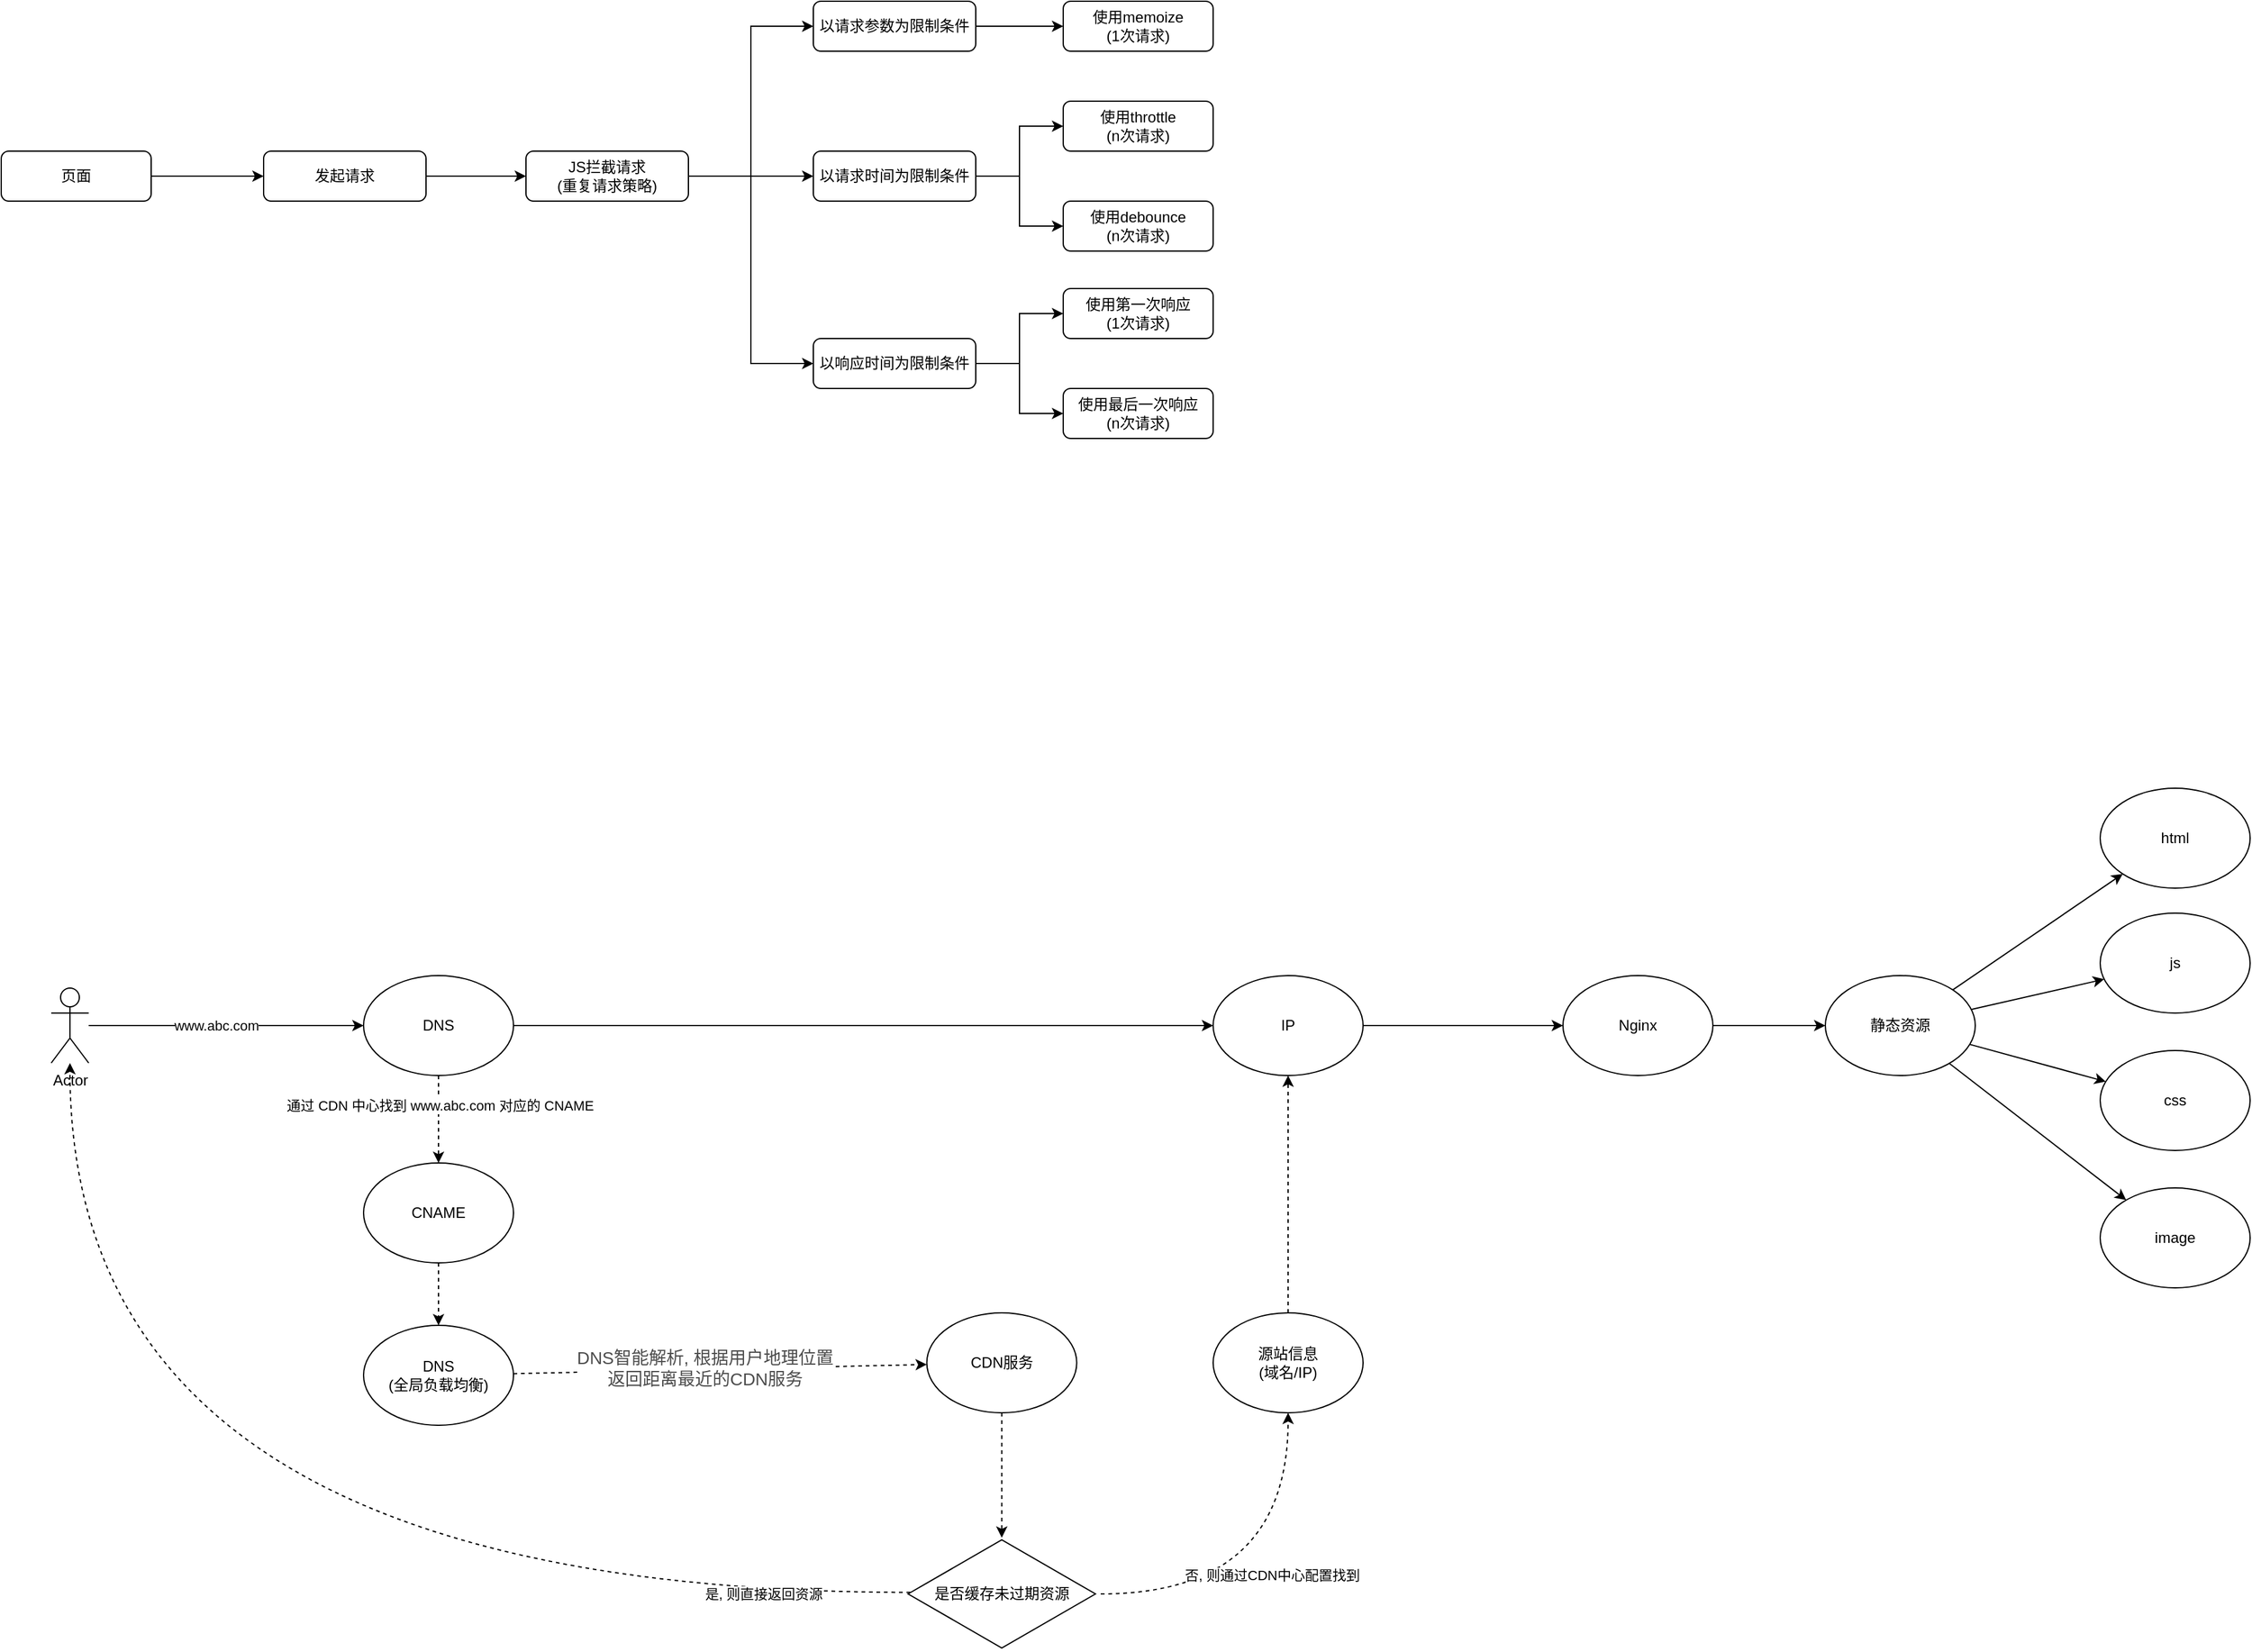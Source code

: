 <mxfile version="15.8.8" type="github">
  <diagram id="C5RBs43oDa-KdzZeNtuy" name="Page-1">
    <mxGraphModel dx="1205" dy="1758" grid="1" gridSize="10" guides="1" tooltips="1" connect="1" arrows="1" fold="1" page="1" pageScale="1" pageWidth="827" pageHeight="1169" math="0" shadow="0">
      <root>
        <mxCell id="WIyWlLk6GJQsqaUBKTNV-0" />
        <mxCell id="WIyWlLk6GJQsqaUBKTNV-1" parent="WIyWlLk6GJQsqaUBKTNV-0" />
        <mxCell id="CIkHukfEwXbe2Xlf_tDN-55" value="" style="edgeStyle=orthogonalEdgeStyle;rounded=0;orthogonalLoop=1;jettySize=auto;html=1;" parent="WIyWlLk6GJQsqaUBKTNV-1" source="WIyWlLk6GJQsqaUBKTNV-3" target="CIkHukfEwXbe2Xlf_tDN-0" edge="1">
          <mxGeometry relative="1" as="geometry">
            <mxPoint x="240" y="-140" as="targetPoint" />
          </mxGeometry>
        </mxCell>
        <mxCell id="WIyWlLk6GJQsqaUBKTNV-3" value="页面" style="rounded=1;whiteSpace=wrap;html=1;fontSize=12;glass=0;strokeWidth=1;shadow=0;" parent="WIyWlLk6GJQsqaUBKTNV-1" vertex="1">
          <mxGeometry x="40" y="-160" width="120" height="40" as="geometry" />
        </mxCell>
        <mxCell id="CIkHukfEwXbe2Xlf_tDN-3" style="edgeStyle=orthogonalEdgeStyle;rounded=0;orthogonalLoop=1;jettySize=auto;html=1;entryX=0;entryY=0.5;entryDx=0;entryDy=0;exitX=1;exitY=0.5;exitDx=0;exitDy=0;" parent="WIyWlLk6GJQsqaUBKTNV-1" source="CIkHukfEwXbe2Xlf_tDN-33" target="CIkHukfEwXbe2Xlf_tDN-2" edge="1">
          <mxGeometry relative="1" as="geometry">
            <mxPoint x="630" y="-140" as="sourcePoint" />
          </mxGeometry>
        </mxCell>
        <mxCell id="CIkHukfEwXbe2Xlf_tDN-13" style="edgeStyle=orthogonalEdgeStyle;rounded=0;orthogonalLoop=1;jettySize=auto;html=1;entryX=0;entryY=0.5;entryDx=0;entryDy=0;exitX=1;exitY=0.5;exitDx=0;exitDy=0;" parent="WIyWlLk6GJQsqaUBKTNV-1" source="CIkHukfEwXbe2Xlf_tDN-33" target="CIkHukfEwXbe2Xlf_tDN-12" edge="1">
          <mxGeometry relative="1" as="geometry">
            <mxPoint x="630" y="-140" as="sourcePoint" />
          </mxGeometry>
        </mxCell>
        <mxCell id="CIkHukfEwXbe2Xlf_tDN-20" style="edgeStyle=orthogonalEdgeStyle;rounded=0;orthogonalLoop=1;jettySize=auto;html=1;entryX=0;entryY=0.5;entryDx=0;entryDy=0;exitX=1;exitY=0.5;exitDx=0;exitDy=0;" parent="WIyWlLk6GJQsqaUBKTNV-1" source="CIkHukfEwXbe2Xlf_tDN-33" target="CIkHukfEwXbe2Xlf_tDN-19" edge="1">
          <mxGeometry relative="1" as="geometry">
            <mxPoint x="630" y="-140" as="sourcePoint" />
          </mxGeometry>
        </mxCell>
        <mxCell id="CIkHukfEwXbe2Xlf_tDN-34" value="" style="edgeStyle=orthogonalEdgeStyle;rounded=0;orthogonalLoop=1;jettySize=auto;html=1;" parent="WIyWlLk6GJQsqaUBKTNV-1" source="CIkHukfEwXbe2Xlf_tDN-0" target="CIkHukfEwXbe2Xlf_tDN-33" edge="1">
          <mxGeometry relative="1" as="geometry" />
        </mxCell>
        <mxCell id="CIkHukfEwXbe2Xlf_tDN-0" value="发起请求" style="rounded=1;whiteSpace=wrap;html=1;fontSize=12;glass=0;strokeWidth=1;shadow=0;" parent="WIyWlLk6GJQsqaUBKTNV-1" vertex="1">
          <mxGeometry x="250" y="-160" width="130" height="40" as="geometry" />
        </mxCell>
        <mxCell id="CIkHukfEwXbe2Xlf_tDN-14" style="edgeStyle=orthogonalEdgeStyle;rounded=0;orthogonalLoop=1;jettySize=auto;html=1;" parent="WIyWlLk6GJQsqaUBKTNV-1" source="CIkHukfEwXbe2Xlf_tDN-2" target="CIkHukfEwXbe2Xlf_tDN-4" edge="1">
          <mxGeometry relative="1" as="geometry" />
        </mxCell>
        <mxCell id="CIkHukfEwXbe2Xlf_tDN-16" value="" style="edgeStyle=orthogonalEdgeStyle;rounded=0;orthogonalLoop=1;jettySize=auto;html=1;" parent="WIyWlLk6GJQsqaUBKTNV-1" source="CIkHukfEwXbe2Xlf_tDN-2" target="CIkHukfEwXbe2Xlf_tDN-5" edge="1">
          <mxGeometry relative="1" as="geometry">
            <mxPoint x="900" y="10" as="targetPoint" />
          </mxGeometry>
        </mxCell>
        <mxCell id="CIkHukfEwXbe2Xlf_tDN-2" value="以响应时间为限制条件" style="rounded=1;whiteSpace=wrap;html=1;fontSize=12;glass=0;strokeWidth=1;shadow=0;" parent="WIyWlLk6GJQsqaUBKTNV-1" vertex="1">
          <mxGeometry x="690" y="-10" width="130" height="40" as="geometry" />
        </mxCell>
        <mxCell id="CIkHukfEwXbe2Xlf_tDN-4" value="使用第一次响应&lt;br&gt;(1次请求)" style="rounded=1;whiteSpace=wrap;html=1;fontSize=12;glass=0;strokeWidth=1;shadow=0;" parent="WIyWlLk6GJQsqaUBKTNV-1" vertex="1">
          <mxGeometry x="890" y="-50" width="120" height="40" as="geometry" />
        </mxCell>
        <mxCell id="CIkHukfEwXbe2Xlf_tDN-5" value="使用最后一次响应&lt;br&gt;(n次请求)" style="rounded=1;whiteSpace=wrap;html=1;fontSize=12;glass=0;strokeWidth=1;shadow=0;" parent="WIyWlLk6GJQsqaUBKTNV-1" vertex="1">
          <mxGeometry x="890" y="30" width="120" height="40" as="geometry" />
        </mxCell>
        <mxCell id="CIkHukfEwXbe2Xlf_tDN-6" value="使用throttle&lt;br&gt;(n次请求)" style="rounded=1;whiteSpace=wrap;html=1;fontSize=12;glass=0;strokeWidth=1;shadow=0;" parent="WIyWlLk6GJQsqaUBKTNV-1" vertex="1">
          <mxGeometry x="890" y="-200" width="120" height="40" as="geometry" />
        </mxCell>
        <mxCell id="CIkHukfEwXbe2Xlf_tDN-7" value="使用debounce&lt;br&gt;(n次请求)" style="rounded=1;whiteSpace=wrap;html=1;fontSize=12;glass=0;strokeWidth=1;shadow=0;" parent="WIyWlLk6GJQsqaUBKTNV-1" vertex="1">
          <mxGeometry x="890" y="-120" width="120" height="40" as="geometry" />
        </mxCell>
        <mxCell id="CIkHukfEwXbe2Xlf_tDN-17" value="" style="edgeStyle=orthogonalEdgeStyle;rounded=0;orthogonalLoop=1;jettySize=auto;html=1;" parent="WIyWlLk6GJQsqaUBKTNV-1" source="CIkHukfEwXbe2Xlf_tDN-12" target="CIkHukfEwXbe2Xlf_tDN-6" edge="1">
          <mxGeometry relative="1" as="geometry" />
        </mxCell>
        <mxCell id="CIkHukfEwXbe2Xlf_tDN-18" style="edgeStyle=orthogonalEdgeStyle;rounded=0;orthogonalLoop=1;jettySize=auto;html=1;entryX=0;entryY=0.5;entryDx=0;entryDy=0;" parent="WIyWlLk6GJQsqaUBKTNV-1" source="CIkHukfEwXbe2Xlf_tDN-12" target="CIkHukfEwXbe2Xlf_tDN-7" edge="1">
          <mxGeometry relative="1" as="geometry" />
        </mxCell>
        <mxCell id="CIkHukfEwXbe2Xlf_tDN-12" value="以请求时间为限制条件" style="rounded=1;whiteSpace=wrap;html=1;fontSize=12;glass=0;strokeWidth=1;shadow=0;" parent="WIyWlLk6GJQsqaUBKTNV-1" vertex="1">
          <mxGeometry x="690" y="-160" width="130" height="40" as="geometry" />
        </mxCell>
        <mxCell id="CIkHukfEwXbe2Xlf_tDN-22" value="" style="edgeStyle=orthogonalEdgeStyle;rounded=0;orthogonalLoop=1;jettySize=auto;html=1;" parent="WIyWlLk6GJQsqaUBKTNV-1" source="CIkHukfEwXbe2Xlf_tDN-19" target="CIkHukfEwXbe2Xlf_tDN-21" edge="1">
          <mxGeometry relative="1" as="geometry" />
        </mxCell>
        <mxCell id="CIkHukfEwXbe2Xlf_tDN-19" value="以请求参数为限制条件" style="rounded=1;whiteSpace=wrap;html=1;fontSize=12;glass=0;strokeWidth=1;shadow=0;" parent="WIyWlLk6GJQsqaUBKTNV-1" vertex="1">
          <mxGeometry x="690" y="-280" width="130" height="40" as="geometry" />
        </mxCell>
        <mxCell id="CIkHukfEwXbe2Xlf_tDN-21" value="使用memoize&lt;br&gt;(1次请求)&lt;br&gt;" style="rounded=1;whiteSpace=wrap;html=1;fontSize=12;glass=0;strokeWidth=1;shadow=0;" parent="WIyWlLk6GJQsqaUBKTNV-1" vertex="1">
          <mxGeometry x="890" y="-280" width="120" height="40" as="geometry" />
        </mxCell>
        <mxCell id="CIkHukfEwXbe2Xlf_tDN-33" value="JS拦截请求&lt;br&gt;(重复请求策略)" style="rounded=1;whiteSpace=wrap;html=1;fontSize=12;glass=0;strokeWidth=1;shadow=0;" parent="WIyWlLk6GJQsqaUBKTNV-1" vertex="1">
          <mxGeometry x="460" y="-160" width="130" height="40" as="geometry" />
        </mxCell>
        <mxCell id="tAiiJc-aSebKkIe9C8n4-62" style="edgeStyle=none;rounded=0;orthogonalLoop=1;jettySize=auto;html=1;" edge="1" parent="WIyWlLk6GJQsqaUBKTNV-1" source="tAiiJc-aSebKkIe9C8n4-1" target="tAiiJc-aSebKkIe9C8n4-60">
          <mxGeometry relative="1" as="geometry" />
        </mxCell>
        <mxCell id="tAiiJc-aSebKkIe9C8n4-1" value="IP" style="ellipse;whiteSpace=wrap;html=1;" vertex="1" parent="WIyWlLk6GJQsqaUBKTNV-1">
          <mxGeometry x="1010" y="500" width="120" height="80" as="geometry" />
        </mxCell>
        <mxCell id="tAiiJc-aSebKkIe9C8n4-42" style="edgeStyle=none;rounded=0;orthogonalLoop=1;jettySize=auto;html=1;" edge="1" parent="WIyWlLk6GJQsqaUBKTNV-1" source="tAiiJc-aSebKkIe9C8n4-10" target="tAiiJc-aSebKkIe9C8n4-1">
          <mxGeometry relative="1" as="geometry">
            <mxPoint x="558.878" y="680.872" as="targetPoint" />
          </mxGeometry>
        </mxCell>
        <mxCell id="tAiiJc-aSebKkIe9C8n4-82" style="edgeStyle=none;rounded=0;orthogonalLoop=1;jettySize=auto;html=1;dashed=1;" edge="1" parent="WIyWlLk6GJQsqaUBKTNV-1" source="tAiiJc-aSebKkIe9C8n4-94" target="tAiiJc-aSebKkIe9C8n4-84">
          <mxGeometry relative="1" as="geometry">
            <mxPoint x="560.004" y="779.664" as="sourcePoint" />
            <mxPoint x="794.457" y="714.423" as="targetPoint" />
          </mxGeometry>
        </mxCell>
        <mxCell id="tAiiJc-aSebKkIe9C8n4-83" value="&lt;span style=&quot;color: rgb(76 , 76 , 76) ; font-size: 14px ; text-align: left ; text-indent: 28px&quot;&gt;DNS智能解析, 根据用户地理位置&lt;br&gt;返回距离最近的CDN服务&lt;/span&gt;" style="edgeLabel;html=1;align=center;verticalAlign=middle;resizable=0;points=[];" vertex="1" connectable="0" parent="tAiiJc-aSebKkIe9C8n4-82">
          <mxGeometry x="-0.352" relative="1" as="geometry">
            <mxPoint x="46" y="-3" as="offset" />
          </mxGeometry>
        </mxCell>
        <mxCell id="tAiiJc-aSebKkIe9C8n4-93" style="rounded=0;orthogonalLoop=1;jettySize=auto;html=1;dashed=1;exitX=0.5;exitY=1;exitDx=0;exitDy=0;" edge="1" parent="WIyWlLk6GJQsqaUBKTNV-1" source="tAiiJc-aSebKkIe9C8n4-10" target="tAiiJc-aSebKkIe9C8n4-92">
          <mxGeometry relative="1" as="geometry" />
        </mxCell>
        <mxCell id="tAiiJc-aSebKkIe9C8n4-96" value="通过 CDN 中心找到 www.abc.com 对应的 CNAME" style="edgeLabel;html=1;align=center;verticalAlign=middle;resizable=0;points=[];" vertex="1" connectable="0" parent="tAiiJc-aSebKkIe9C8n4-93">
          <mxGeometry x="-0.319" y="1" relative="1" as="geometry">
            <mxPoint as="offset" />
          </mxGeometry>
        </mxCell>
        <mxCell id="tAiiJc-aSebKkIe9C8n4-10" value="DNS" style="ellipse;whiteSpace=wrap;html=1;" vertex="1" parent="WIyWlLk6GJQsqaUBKTNV-1">
          <mxGeometry x="330" y="500" width="120" height="80" as="geometry" />
        </mxCell>
        <mxCell id="tAiiJc-aSebKkIe9C8n4-14" style="edgeStyle=none;rounded=0;orthogonalLoop=1;jettySize=auto;html=1;" edge="1" parent="WIyWlLk6GJQsqaUBKTNV-1" source="tAiiJc-aSebKkIe9C8n4-13" target="tAiiJc-aSebKkIe9C8n4-10">
          <mxGeometry relative="1" as="geometry">
            <mxPoint x="280" y="720" as="targetPoint" />
          </mxGeometry>
        </mxCell>
        <mxCell id="tAiiJc-aSebKkIe9C8n4-65" value="www.abc.com" style="edgeLabel;html=1;align=center;verticalAlign=middle;resizable=0;points=[];" vertex="1" connectable="0" parent="tAiiJc-aSebKkIe9C8n4-14">
          <mxGeometry x="-0.079" y="-3" relative="1" as="geometry">
            <mxPoint y="-3" as="offset" />
          </mxGeometry>
        </mxCell>
        <mxCell id="tAiiJc-aSebKkIe9C8n4-13" value="Actor" style="shape=umlActor;verticalLabelPosition=bottom;verticalAlign=top;html=1;outlineConnect=0;" vertex="1" parent="WIyWlLk6GJQsqaUBKTNV-1">
          <mxGeometry x="80" y="510" width="30" height="60" as="geometry" />
        </mxCell>
        <mxCell id="tAiiJc-aSebKkIe9C8n4-55" style="edgeStyle=none;rounded=0;orthogonalLoop=1;jettySize=auto;html=1;" edge="1" parent="WIyWlLk6GJQsqaUBKTNV-1" source="tAiiJc-aSebKkIe9C8n4-49" target="tAiiJc-aSebKkIe9C8n4-51">
          <mxGeometry relative="1" as="geometry" />
        </mxCell>
        <mxCell id="tAiiJc-aSebKkIe9C8n4-56" style="edgeStyle=none;rounded=0;orthogonalLoop=1;jettySize=auto;html=1;" edge="1" parent="WIyWlLk6GJQsqaUBKTNV-1" source="tAiiJc-aSebKkIe9C8n4-49" target="tAiiJc-aSebKkIe9C8n4-52">
          <mxGeometry relative="1" as="geometry" />
        </mxCell>
        <mxCell id="tAiiJc-aSebKkIe9C8n4-57" style="edgeStyle=none;rounded=0;orthogonalLoop=1;jettySize=auto;html=1;" edge="1" parent="WIyWlLk6GJQsqaUBKTNV-1" source="tAiiJc-aSebKkIe9C8n4-49" target="tAiiJc-aSebKkIe9C8n4-53">
          <mxGeometry relative="1" as="geometry" />
        </mxCell>
        <mxCell id="tAiiJc-aSebKkIe9C8n4-58" style="edgeStyle=none;rounded=0;orthogonalLoop=1;jettySize=auto;html=1;" edge="1" parent="WIyWlLk6GJQsqaUBKTNV-1" source="tAiiJc-aSebKkIe9C8n4-49" target="tAiiJc-aSebKkIe9C8n4-54">
          <mxGeometry relative="1" as="geometry" />
        </mxCell>
        <mxCell id="tAiiJc-aSebKkIe9C8n4-49" value="静态资源" style="ellipse;whiteSpace=wrap;html=1;" vertex="1" parent="WIyWlLk6GJQsqaUBKTNV-1">
          <mxGeometry x="1500" y="500" width="120" height="80" as="geometry" />
        </mxCell>
        <mxCell id="tAiiJc-aSebKkIe9C8n4-51" value="html" style="ellipse;whiteSpace=wrap;html=1;" vertex="1" parent="WIyWlLk6GJQsqaUBKTNV-1">
          <mxGeometry x="1720" y="350" width="120" height="80" as="geometry" />
        </mxCell>
        <mxCell id="tAiiJc-aSebKkIe9C8n4-52" value="js" style="ellipse;whiteSpace=wrap;html=1;" vertex="1" parent="WIyWlLk6GJQsqaUBKTNV-1">
          <mxGeometry x="1720" y="450" width="120" height="80" as="geometry" />
        </mxCell>
        <mxCell id="tAiiJc-aSebKkIe9C8n4-53" value="css" style="ellipse;whiteSpace=wrap;html=1;" vertex="1" parent="WIyWlLk6GJQsqaUBKTNV-1">
          <mxGeometry x="1720" y="560" width="120" height="80" as="geometry" />
        </mxCell>
        <mxCell id="tAiiJc-aSebKkIe9C8n4-54" value="image" style="ellipse;whiteSpace=wrap;html=1;" vertex="1" parent="WIyWlLk6GJQsqaUBKTNV-1">
          <mxGeometry x="1720" y="670" width="120" height="80" as="geometry" />
        </mxCell>
        <mxCell id="tAiiJc-aSebKkIe9C8n4-61" style="edgeStyle=none;rounded=0;orthogonalLoop=1;jettySize=auto;html=1;" edge="1" parent="WIyWlLk6GJQsqaUBKTNV-1" source="tAiiJc-aSebKkIe9C8n4-60" target="tAiiJc-aSebKkIe9C8n4-49">
          <mxGeometry relative="1" as="geometry" />
        </mxCell>
        <mxCell id="tAiiJc-aSebKkIe9C8n4-60" value="Nginx" style="ellipse;whiteSpace=wrap;html=1;" vertex="1" parent="WIyWlLk6GJQsqaUBKTNV-1">
          <mxGeometry x="1290" y="500" width="120" height="80" as="geometry" />
        </mxCell>
        <mxCell id="tAiiJc-aSebKkIe9C8n4-75" style="edgeStyle=orthogonalEdgeStyle;rounded=0;orthogonalLoop=1;jettySize=auto;html=1;dashed=1;exitX=1.028;exitY=0.5;exitDx=0;exitDy=0;exitPerimeter=0;curved=1;" edge="1" parent="WIyWlLk6GJQsqaUBKTNV-1" source="tAiiJc-aSebKkIe9C8n4-87" target="tAiiJc-aSebKkIe9C8n4-79">
          <mxGeometry relative="1" as="geometry">
            <mxPoint x="890.82" y="746.24" as="sourcePoint" />
            <mxPoint x="1026.814" y="896.81" as="targetPoint" />
          </mxGeometry>
        </mxCell>
        <mxCell id="tAiiJc-aSebKkIe9C8n4-85" value="否, 则通过CDN中心配置找到" style="edgeLabel;html=1;align=center;verticalAlign=middle;resizable=0;points=[];" vertex="1" connectable="0" parent="tAiiJc-aSebKkIe9C8n4-75">
          <mxGeometry x="-0.236" y="-1" relative="1" as="geometry">
            <mxPoint x="24" y="-16" as="offset" />
          </mxGeometry>
        </mxCell>
        <mxCell id="tAiiJc-aSebKkIe9C8n4-76" style="edgeStyle=none;rounded=0;orthogonalLoop=1;jettySize=auto;html=1;dashed=1;" edge="1" parent="WIyWlLk6GJQsqaUBKTNV-1" source="tAiiJc-aSebKkIe9C8n4-79" target="tAiiJc-aSebKkIe9C8n4-1">
          <mxGeometry relative="1" as="geometry">
            <mxPoint x="896.655" y="890.004" as="sourcePoint" />
          </mxGeometry>
        </mxCell>
        <mxCell id="tAiiJc-aSebKkIe9C8n4-79" value="源站信息&lt;br&gt;(域名/IP)" style="ellipse;whiteSpace=wrap;html=1;align=center;" vertex="1" parent="WIyWlLk6GJQsqaUBKTNV-1">
          <mxGeometry x="1010" y="770" width="120" height="80" as="geometry" />
        </mxCell>
        <mxCell id="tAiiJc-aSebKkIe9C8n4-88" style="edgeStyle=none;rounded=0;orthogonalLoop=1;jettySize=auto;html=1;dashed=1;" edge="1" parent="WIyWlLk6GJQsqaUBKTNV-1" source="tAiiJc-aSebKkIe9C8n4-84" target="tAiiJc-aSebKkIe9C8n4-87">
          <mxGeometry relative="1" as="geometry" />
        </mxCell>
        <mxCell id="tAiiJc-aSebKkIe9C8n4-84" value="CDN服务" style="ellipse;whiteSpace=wrap;html=1;" vertex="1" parent="WIyWlLk6GJQsqaUBKTNV-1">
          <mxGeometry x="780.82" y="770" width="120" height="80" as="geometry" />
        </mxCell>
        <mxCell id="tAiiJc-aSebKkIe9C8n4-89" style="edgeStyle=orthogonalEdgeStyle;rounded=0;orthogonalLoop=1;jettySize=auto;html=1;dashed=1;curved=1;exitX=0.012;exitY=0.486;exitDx=0;exitDy=0;exitPerimeter=0;" edge="1" parent="WIyWlLk6GJQsqaUBKTNV-1" source="tAiiJc-aSebKkIe9C8n4-87" target="tAiiJc-aSebKkIe9C8n4-13">
          <mxGeometry relative="1" as="geometry">
            <Array as="points">
              <mxPoint x="95" y="994" />
            </Array>
          </mxGeometry>
        </mxCell>
        <mxCell id="tAiiJc-aSebKkIe9C8n4-91" value="是, 则直接返回资源" style="edgeLabel;html=1;align=center;verticalAlign=middle;resizable=0;points=[];" vertex="1" connectable="0" parent="tAiiJc-aSebKkIe9C8n4-89">
          <mxGeometry x="-0.214" y="3" relative="1" as="geometry">
            <mxPoint x="313" y="-2" as="offset" />
          </mxGeometry>
        </mxCell>
        <mxCell id="tAiiJc-aSebKkIe9C8n4-87" value="是否缓存未过期资源&lt;br&gt;" style="html=1;whiteSpace=wrap;aspect=fixed;shape=isoRectangle;" vertex="1" parent="WIyWlLk6GJQsqaUBKTNV-1">
          <mxGeometry x="765.82" y="950" width="150" height="90" as="geometry" />
        </mxCell>
        <mxCell id="tAiiJc-aSebKkIe9C8n4-95" value="" style="edgeStyle=none;rounded=0;orthogonalLoop=1;jettySize=auto;html=1;dashed=1;" edge="1" parent="WIyWlLk6GJQsqaUBKTNV-1" source="tAiiJc-aSebKkIe9C8n4-92" target="tAiiJc-aSebKkIe9C8n4-94">
          <mxGeometry relative="1" as="geometry" />
        </mxCell>
        <mxCell id="tAiiJc-aSebKkIe9C8n4-92" value="CNAME" style="ellipse;whiteSpace=wrap;html=1;" vertex="1" parent="WIyWlLk6GJQsqaUBKTNV-1">
          <mxGeometry x="330" y="650" width="120" height="80" as="geometry" />
        </mxCell>
        <mxCell id="tAiiJc-aSebKkIe9C8n4-94" value="DNS&lt;br&gt;(全局负载均衡)" style="ellipse;whiteSpace=wrap;html=1;" vertex="1" parent="WIyWlLk6GJQsqaUBKTNV-1">
          <mxGeometry x="330" y="780" width="120" height="80" as="geometry" />
        </mxCell>
      </root>
    </mxGraphModel>
  </diagram>
</mxfile>
